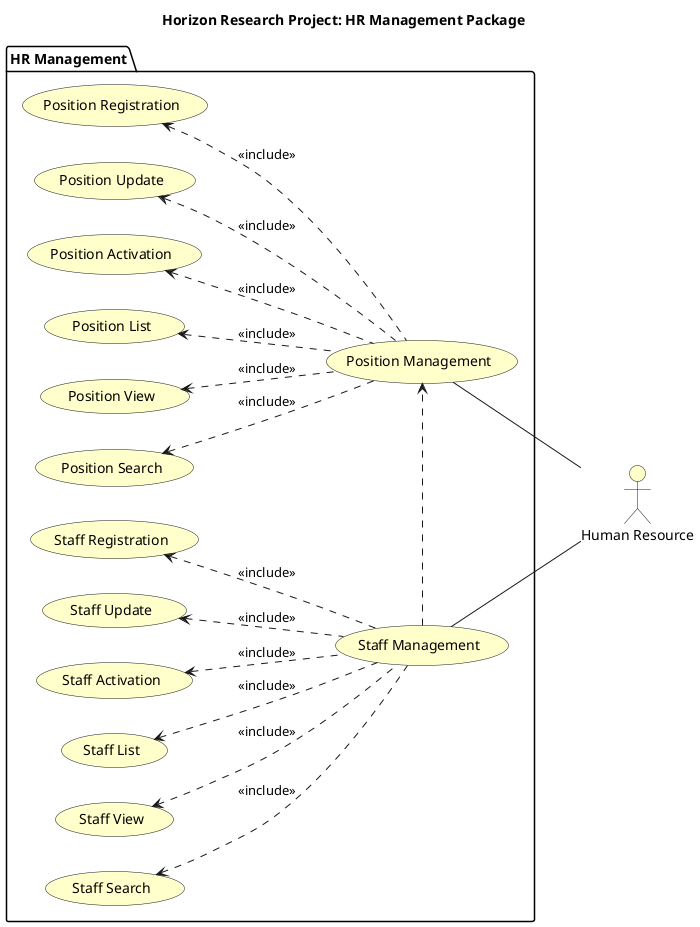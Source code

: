 @startuml
left to right direction

skinparam useCaseBackgroundColor #Business
skinparam actorBackgroundColor #Business

title Horizon Research Project: HR Management Package

:Human Resource: as HR

package "HR Management"{
    usecase "Position Management" as positionManagement
    usecase "Position Registration" as positionRegistration
    usecase "Position Update" as positionUpdate
    usecase "Position Activation" as positionActivation
    usecase "Position List" as positionList
    usecase "Position View" as positionView
    usecase "Position Search" as positionSearch
    usecase "Staff Management" as staffManagement
    usecase "Staff Registration" as staffRegistration
    usecase "Staff Update" as staffUpdate
    usecase "Staff Activation" as staffActivation
    usecase "Staff List" as staffList
    usecase "Staff View" as staffView
    usecase "Staff Search" as staffSearch
}

staffManagement -- HR
positionManagement -- HR

staffManagement .> positionManagement

staffRegistration <.. staffManagement : <<include>>
staffUpdate <.. staffManagement : <<include>>
staffActivation <.. staffManagement : <<include>>
staffList <.. staffManagement : <<include>>
staffView <.. staffManagement : <<include>>
staffSearch <.. staffManagement : <<include>>
positionRegistration <.. positionManagement : <<include>>
positionUpdate <.. positionManagement : <<include>>
positionActivation <.. positionManagement : <<include>>
positionList <.. positionManagement : <<include>>
positionView <.. positionManagement : <<include>>
positionSearch <.. positionManagement : <<include>>

@enduml